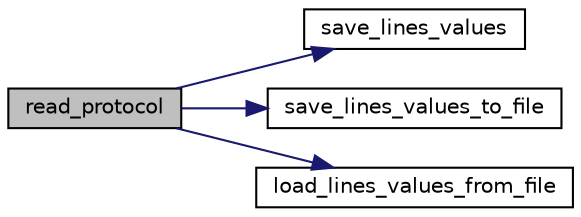digraph "read_protocol"
{
  edge [fontname="Helvetica",fontsize="10",labelfontname="Helvetica",labelfontsize="10"];
  node [fontname="Helvetica",fontsize="10",shape=record];
  rankdir="LR";
  Node11 [label="read_protocol",height=0.2,width=0.4,color="black", fillcolor="grey75", style="filled", fontcolor="black"];
  Node11 -> Node12 [color="midnightblue",fontsize="10",style="solid",fontname="Helvetica"];
  Node12 [label="save_lines_values",height=0.2,width=0.4,color="black", fillcolor="white", style="filled",URL="$lines_8cpp.html#a6171dd039bec0f8970e3145adc46dd4a"];
  Node11 -> Node13 [color="midnightblue",fontsize="10",style="solid",fontname="Helvetica"];
  Node13 [label="save_lines_values_to_file",height=0.2,width=0.4,color="black", fillcolor="white", style="filled",URL="$lines_8cpp.html#ac9178de539fb429f81f8c898a415a87b"];
  Node11 -> Node14 [color="midnightblue",fontsize="10",style="solid",fontname="Helvetica"];
  Node14 [label="load_lines_values_from_file",height=0.2,width=0.4,color="black", fillcolor="white", style="filled",URL="$lines_8cpp.html#a8471f456b12d63fd156738318b60d3be"];
}
